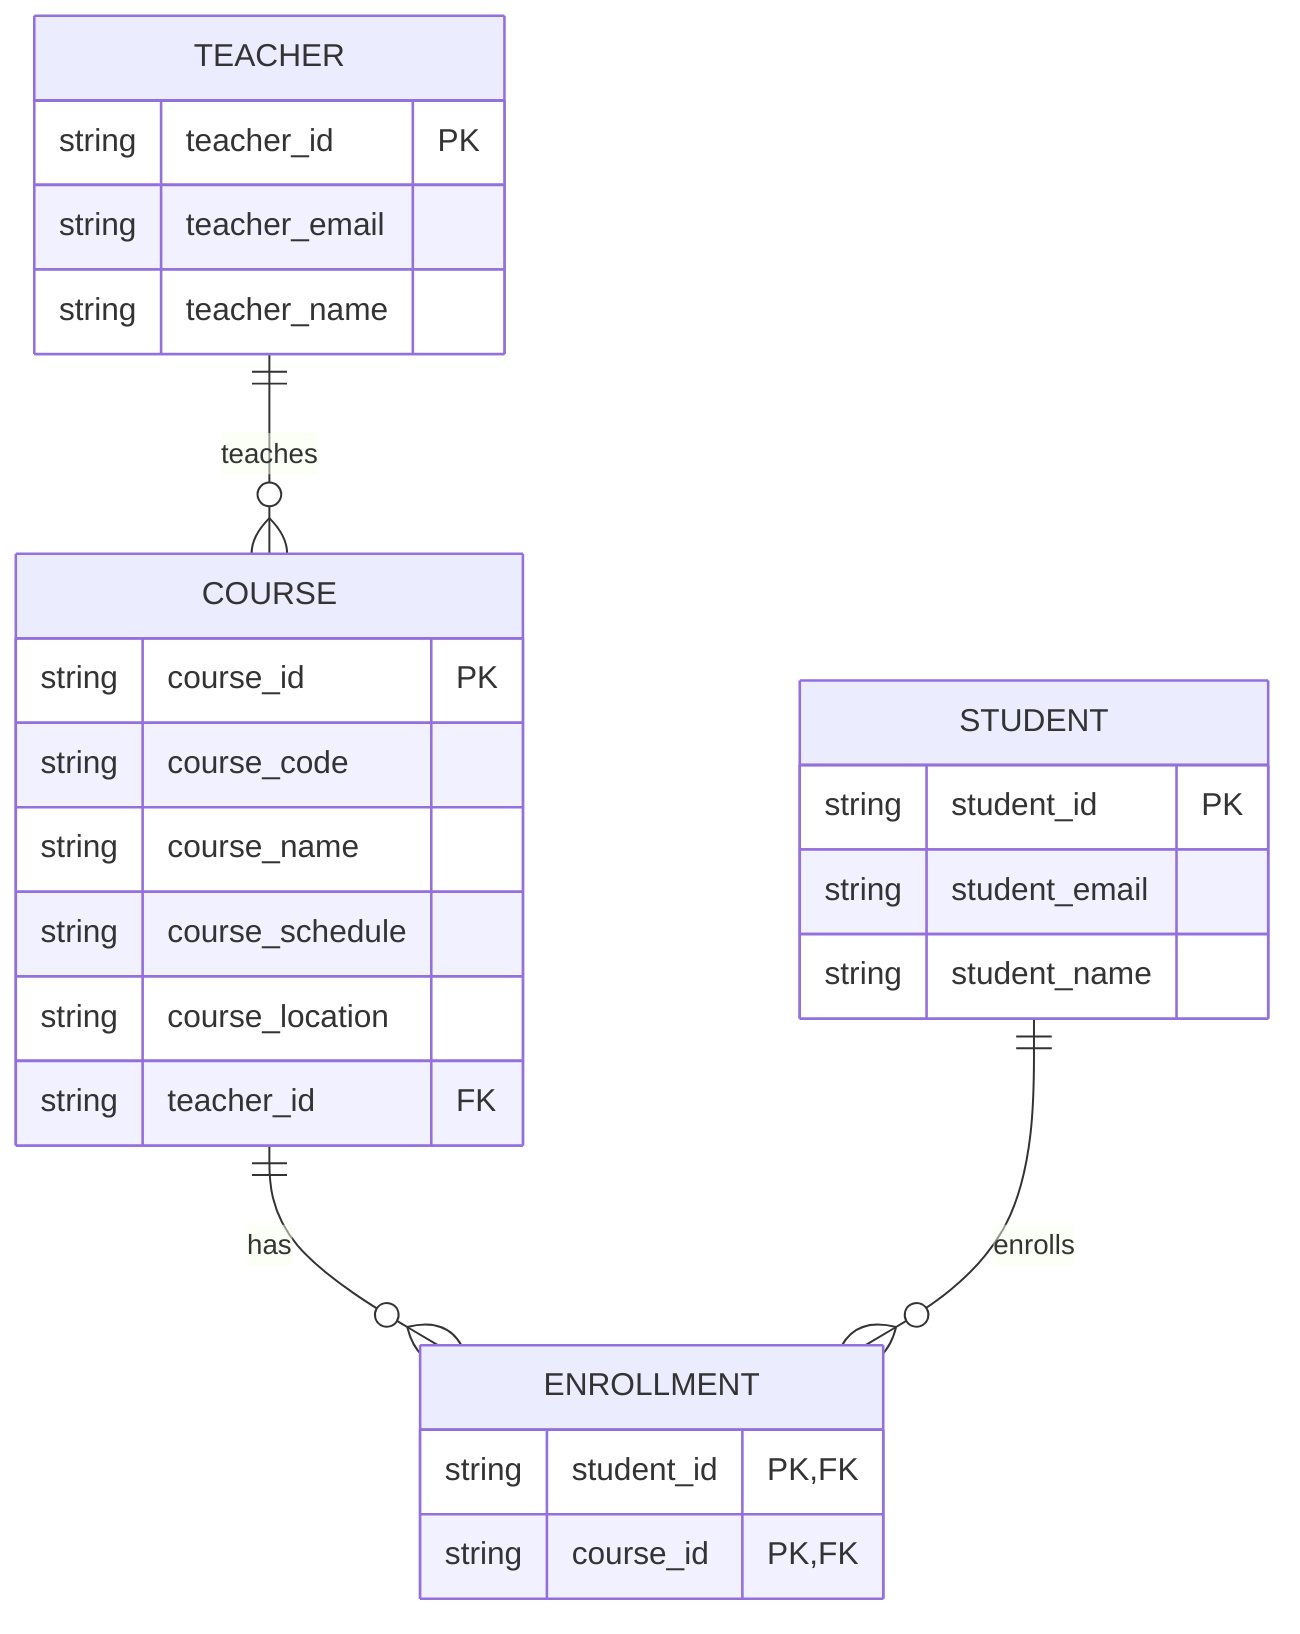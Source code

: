 erDiagram
    TEACHER {
        string teacher_id PK
        string teacher_email
        string teacher_name
    }

    STUDENT {
        string student_id PK
        string student_email
        string student_name
    }

    COURSE {
        string course_id PK
        string course_code
        string course_name
        string course_schedule
        string course_location
        string teacher_id FK
    }

    ENROLLMENT {
        string student_id PK, FK
        string course_id PK, FK
    }

    TEACHER ||--o{ COURSE : teaches
    COURSE ||--o{ ENROLLMENT : has
    STUDENT ||--o{ ENROLLMENT : enrolls